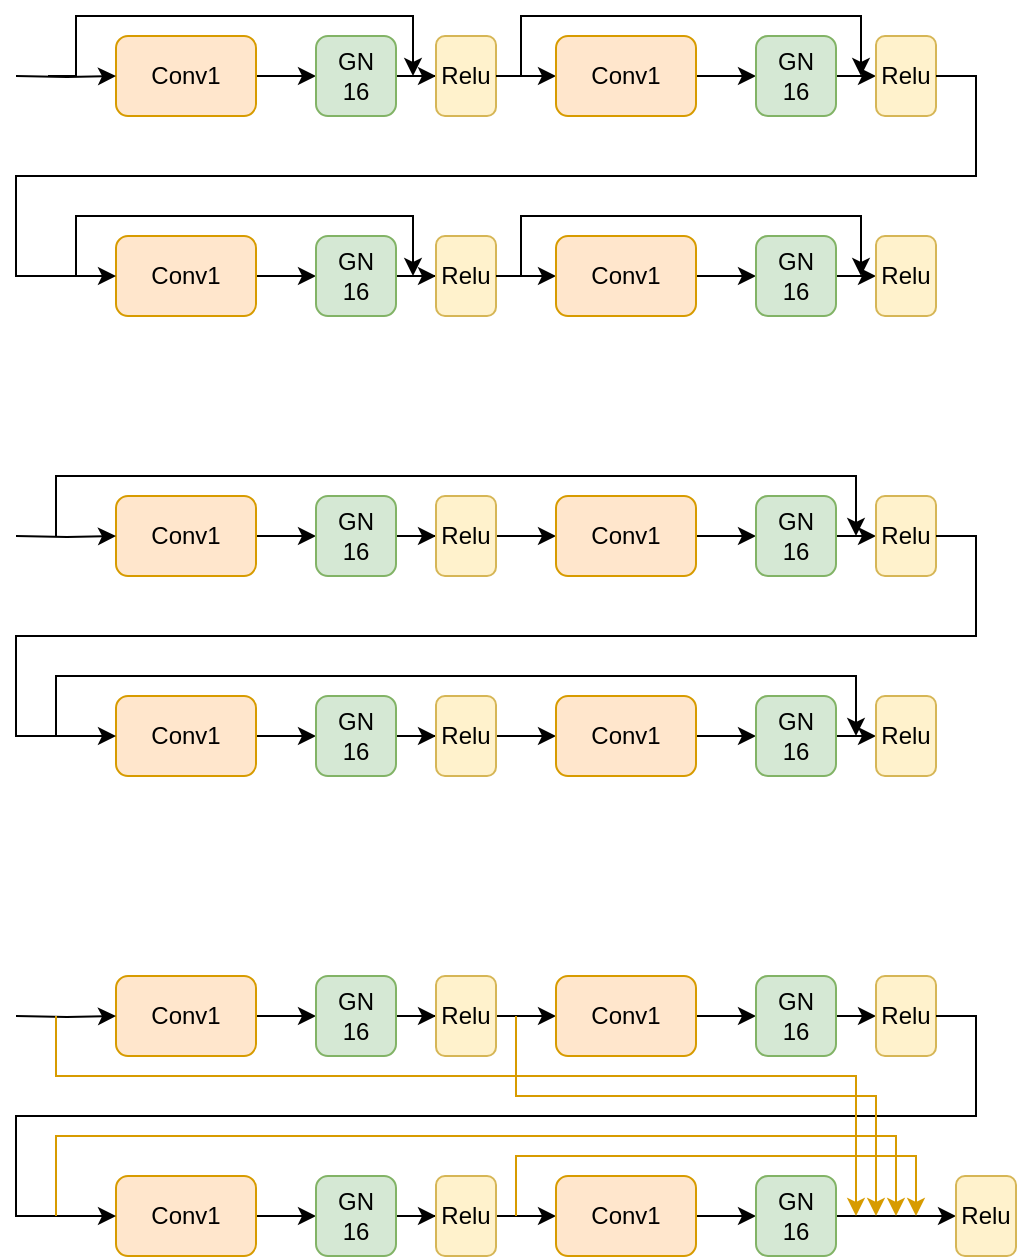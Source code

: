 <mxfile version="14.0.1" type="github">
  <diagram id="C5RBs43oDa-KdzZeNtuy" name="Page-1">
    <mxGraphModel dx="870" dy="595" grid="1" gridSize="10" guides="1" tooltips="1" connect="1" arrows="1" fold="1" page="1" pageScale="1" pageWidth="827" pageHeight="1169" math="0" shadow="0">
      <root>
        <mxCell id="WIyWlLk6GJQsqaUBKTNV-0" />
        <mxCell id="WIyWlLk6GJQsqaUBKTNV-1" parent="WIyWlLk6GJQsqaUBKTNV-0" />
        <mxCell id="JyhttoTleoo9SE21aR-v-7" style="edgeStyle=orthogonalEdgeStyle;rounded=0;orthogonalLoop=1;jettySize=auto;html=1;exitX=1;exitY=0.5;exitDx=0;exitDy=0;entryX=0;entryY=0.5;entryDx=0;entryDy=0;" edge="1" parent="WIyWlLk6GJQsqaUBKTNV-1" source="WIyWlLk6GJQsqaUBKTNV-3" target="JyhttoTleoo9SE21aR-v-0">
          <mxGeometry relative="1" as="geometry" />
        </mxCell>
        <mxCell id="JyhttoTleoo9SE21aR-v-20" style="edgeStyle=orthogonalEdgeStyle;rounded=0;orthogonalLoop=1;jettySize=auto;html=1;exitX=0;exitY=0;exitDx=0;exitDy=0;entryX=0.75;entryY=0;entryDx=0;entryDy=0;" edge="1" parent="WIyWlLk6GJQsqaUBKTNV-1">
          <mxGeometry relative="1" as="geometry">
            <mxPoint x="86" y="110" as="sourcePoint" />
            <mxPoint x="268.5" y="110" as="targetPoint" />
            <Array as="points">
              <mxPoint x="100" y="110" />
              <mxPoint x="100" y="80" />
              <mxPoint x="269" y="80" />
            </Array>
          </mxGeometry>
        </mxCell>
        <mxCell id="WIyWlLk6GJQsqaUBKTNV-3" value="Conv1" style="rounded=1;whiteSpace=wrap;html=1;fontSize=12;glass=0;strokeWidth=1;shadow=0;fillColor=#ffe6cc;strokeColor=#d79b00;" parent="WIyWlLk6GJQsqaUBKTNV-1" vertex="1">
          <mxGeometry x="120" y="90" width="70" height="40" as="geometry" />
        </mxCell>
        <mxCell id="JyhttoTleoo9SE21aR-v-8" style="edgeStyle=orthogonalEdgeStyle;rounded=0;orthogonalLoop=1;jettySize=auto;html=1;exitX=1;exitY=0.5;exitDx=0;exitDy=0;" edge="1" parent="WIyWlLk6GJQsqaUBKTNV-1" source="JyhttoTleoo9SE21aR-v-0" target="JyhttoTleoo9SE21aR-v-1">
          <mxGeometry relative="1" as="geometry" />
        </mxCell>
        <mxCell id="JyhttoTleoo9SE21aR-v-0" value="GN&lt;br&gt;16" style="rounded=1;whiteSpace=wrap;html=1;fontSize=12;glass=0;strokeWidth=1;shadow=0;fillColor=#d5e8d4;strokeColor=#82b366;" vertex="1" parent="WIyWlLk6GJQsqaUBKTNV-1">
          <mxGeometry x="220" y="90" width="40" height="40" as="geometry" />
        </mxCell>
        <mxCell id="JyhttoTleoo9SE21aR-v-9" style="edgeStyle=orthogonalEdgeStyle;rounded=0;orthogonalLoop=1;jettySize=auto;html=1;exitX=1;exitY=0.5;exitDx=0;exitDy=0;entryX=0;entryY=0.5;entryDx=0;entryDy=0;" edge="1" parent="WIyWlLk6GJQsqaUBKTNV-1" source="JyhttoTleoo9SE21aR-v-1" target="JyhttoTleoo9SE21aR-v-3">
          <mxGeometry relative="1" as="geometry" />
        </mxCell>
        <mxCell id="JyhttoTleoo9SE21aR-v-1" value="Relu" style="rounded=1;whiteSpace=wrap;html=1;fontSize=12;glass=0;strokeWidth=1;shadow=0;fillColor=#fff2cc;strokeColor=#d6b656;" vertex="1" parent="WIyWlLk6GJQsqaUBKTNV-1">
          <mxGeometry x="280" y="90" width="30" height="40" as="geometry" />
        </mxCell>
        <mxCell id="JyhttoTleoo9SE21aR-v-10" style="edgeStyle=orthogonalEdgeStyle;rounded=0;orthogonalLoop=1;jettySize=auto;html=1;exitX=1;exitY=0.5;exitDx=0;exitDy=0;entryX=0;entryY=0.5;entryDx=0;entryDy=0;" edge="1" parent="WIyWlLk6GJQsqaUBKTNV-1" source="JyhttoTleoo9SE21aR-v-3" target="JyhttoTleoo9SE21aR-v-4">
          <mxGeometry relative="1" as="geometry" />
        </mxCell>
        <mxCell id="JyhttoTleoo9SE21aR-v-3" value="Conv1" style="rounded=1;whiteSpace=wrap;html=1;fontSize=12;glass=0;strokeWidth=1;shadow=0;fillColor=#ffe6cc;strokeColor=#d79b00;" vertex="1" parent="WIyWlLk6GJQsqaUBKTNV-1">
          <mxGeometry x="340" y="90" width="70" height="40" as="geometry" />
        </mxCell>
        <mxCell id="JyhttoTleoo9SE21aR-v-11" style="edgeStyle=orthogonalEdgeStyle;rounded=0;orthogonalLoop=1;jettySize=auto;html=1;exitX=1;exitY=0.5;exitDx=0;exitDy=0;entryX=0;entryY=0.5;entryDx=0;entryDy=0;" edge="1" parent="WIyWlLk6GJQsqaUBKTNV-1" source="JyhttoTleoo9SE21aR-v-4" target="JyhttoTleoo9SE21aR-v-5">
          <mxGeometry relative="1" as="geometry" />
        </mxCell>
        <mxCell id="JyhttoTleoo9SE21aR-v-4" value="GN&lt;br&gt;16" style="rounded=1;whiteSpace=wrap;html=1;fontSize=12;glass=0;strokeWidth=1;shadow=0;fillColor=#d5e8d4;strokeColor=#82b366;" vertex="1" parent="WIyWlLk6GJQsqaUBKTNV-1">
          <mxGeometry x="440" y="90" width="40" height="40" as="geometry" />
        </mxCell>
        <mxCell id="JyhttoTleoo9SE21aR-v-5" value="Relu" style="rounded=1;whiteSpace=wrap;html=1;fontSize=12;glass=0;strokeWidth=1;shadow=0;fillColor=#fff2cc;strokeColor=#d6b656;" vertex="1" parent="WIyWlLk6GJQsqaUBKTNV-1">
          <mxGeometry x="500" y="90" width="30" height="40" as="geometry" />
        </mxCell>
        <mxCell id="JyhttoTleoo9SE21aR-v-13" style="edgeStyle=orthogonalEdgeStyle;rounded=0;orthogonalLoop=1;jettySize=auto;html=1;exitX=1;exitY=0.5;exitDx=0;exitDy=0;entryX=0;entryY=0.5;entryDx=0;entryDy=0;" edge="1" parent="WIyWlLk6GJQsqaUBKTNV-1" target="WIyWlLk6GJQsqaUBKTNV-3">
          <mxGeometry relative="1" as="geometry">
            <mxPoint x="70" y="110" as="sourcePoint" />
          </mxGeometry>
        </mxCell>
        <mxCell id="JyhttoTleoo9SE21aR-v-21" style="edgeStyle=orthogonalEdgeStyle;rounded=0;orthogonalLoop=1;jettySize=auto;html=1;exitX=0;exitY=0;exitDx=0;exitDy=0;entryX=0.75;entryY=0;entryDx=0;entryDy=0;" edge="1" parent="WIyWlLk6GJQsqaUBKTNV-1">
          <mxGeometry relative="1" as="geometry">
            <mxPoint x="310" y="110" as="sourcePoint" />
            <mxPoint x="492.5" y="110" as="targetPoint" />
            <Array as="points">
              <mxPoint x="322.5" y="110" />
              <mxPoint x="322.5" y="80" />
              <mxPoint x="492.5" y="80" />
            </Array>
          </mxGeometry>
        </mxCell>
        <mxCell id="JyhttoTleoo9SE21aR-v-22" style="edgeStyle=orthogonalEdgeStyle;rounded=0;orthogonalLoop=1;jettySize=auto;html=1;exitX=1;exitY=0.5;exitDx=0;exitDy=0;entryX=0;entryY=0.5;entryDx=0;entryDy=0;" edge="1" parent="WIyWlLk6GJQsqaUBKTNV-1" source="JyhttoTleoo9SE21aR-v-24" target="JyhttoTleoo9SE21aR-v-26">
          <mxGeometry relative="1" as="geometry" />
        </mxCell>
        <mxCell id="JyhttoTleoo9SE21aR-v-23" style="edgeStyle=orthogonalEdgeStyle;rounded=0;orthogonalLoop=1;jettySize=auto;html=1;exitX=0;exitY=0;exitDx=0;exitDy=0;entryX=0.75;entryY=0;entryDx=0;entryDy=0;" edge="1" parent="WIyWlLk6GJQsqaUBKTNV-1">
          <mxGeometry relative="1" as="geometry">
            <mxPoint x="86" y="210" as="sourcePoint" />
            <mxPoint x="268.5" y="210" as="targetPoint" />
            <Array as="points">
              <mxPoint x="100" y="210" />
              <mxPoint x="100" y="180" />
              <mxPoint x="269" y="180" />
            </Array>
          </mxGeometry>
        </mxCell>
        <mxCell id="JyhttoTleoo9SE21aR-v-24" value="Conv1" style="rounded=1;whiteSpace=wrap;html=1;fontSize=12;glass=0;strokeWidth=1;shadow=0;fillColor=#ffe6cc;strokeColor=#d79b00;" vertex="1" parent="WIyWlLk6GJQsqaUBKTNV-1">
          <mxGeometry x="120" y="190" width="70" height="40" as="geometry" />
        </mxCell>
        <mxCell id="JyhttoTleoo9SE21aR-v-25" style="edgeStyle=orthogonalEdgeStyle;rounded=0;orthogonalLoop=1;jettySize=auto;html=1;exitX=1;exitY=0.5;exitDx=0;exitDy=0;" edge="1" parent="WIyWlLk6GJQsqaUBKTNV-1" source="JyhttoTleoo9SE21aR-v-26" target="JyhttoTleoo9SE21aR-v-28">
          <mxGeometry relative="1" as="geometry" />
        </mxCell>
        <mxCell id="JyhttoTleoo9SE21aR-v-26" value="GN&lt;br&gt;16" style="rounded=1;whiteSpace=wrap;html=1;fontSize=12;glass=0;strokeWidth=1;shadow=0;fillColor=#d5e8d4;strokeColor=#82b366;" vertex="1" parent="WIyWlLk6GJQsqaUBKTNV-1">
          <mxGeometry x="220" y="190" width="40" height="40" as="geometry" />
        </mxCell>
        <mxCell id="JyhttoTleoo9SE21aR-v-27" style="edgeStyle=orthogonalEdgeStyle;rounded=0;orthogonalLoop=1;jettySize=auto;html=1;exitX=1;exitY=0.5;exitDx=0;exitDy=0;entryX=0;entryY=0.5;entryDx=0;entryDy=0;" edge="1" parent="WIyWlLk6GJQsqaUBKTNV-1" source="JyhttoTleoo9SE21aR-v-28" target="JyhttoTleoo9SE21aR-v-30">
          <mxGeometry relative="1" as="geometry" />
        </mxCell>
        <mxCell id="JyhttoTleoo9SE21aR-v-28" value="Relu" style="rounded=1;whiteSpace=wrap;html=1;fontSize=12;glass=0;strokeWidth=1;shadow=0;fillColor=#fff2cc;strokeColor=#d6b656;" vertex="1" parent="WIyWlLk6GJQsqaUBKTNV-1">
          <mxGeometry x="280" y="190" width="30" height="40" as="geometry" />
        </mxCell>
        <mxCell id="JyhttoTleoo9SE21aR-v-29" style="edgeStyle=orthogonalEdgeStyle;rounded=0;orthogonalLoop=1;jettySize=auto;html=1;exitX=1;exitY=0.5;exitDx=0;exitDy=0;entryX=0;entryY=0.5;entryDx=0;entryDy=0;" edge="1" parent="WIyWlLk6GJQsqaUBKTNV-1" source="JyhttoTleoo9SE21aR-v-30" target="JyhttoTleoo9SE21aR-v-32">
          <mxGeometry relative="1" as="geometry" />
        </mxCell>
        <mxCell id="JyhttoTleoo9SE21aR-v-30" value="Conv1" style="rounded=1;whiteSpace=wrap;html=1;fontSize=12;glass=0;strokeWidth=1;shadow=0;fillColor=#ffe6cc;strokeColor=#d79b00;" vertex="1" parent="WIyWlLk6GJQsqaUBKTNV-1">
          <mxGeometry x="340" y="190" width="70" height="40" as="geometry" />
        </mxCell>
        <mxCell id="JyhttoTleoo9SE21aR-v-31" style="edgeStyle=orthogonalEdgeStyle;rounded=0;orthogonalLoop=1;jettySize=auto;html=1;exitX=1;exitY=0.5;exitDx=0;exitDy=0;entryX=0;entryY=0.5;entryDx=0;entryDy=0;" edge="1" parent="WIyWlLk6GJQsqaUBKTNV-1" source="JyhttoTleoo9SE21aR-v-32" target="JyhttoTleoo9SE21aR-v-33">
          <mxGeometry relative="1" as="geometry" />
        </mxCell>
        <mxCell id="JyhttoTleoo9SE21aR-v-32" value="GN&lt;br&gt;16" style="rounded=1;whiteSpace=wrap;html=1;fontSize=12;glass=0;strokeWidth=1;shadow=0;fillColor=#d5e8d4;strokeColor=#82b366;" vertex="1" parent="WIyWlLk6GJQsqaUBKTNV-1">
          <mxGeometry x="440" y="190" width="40" height="40" as="geometry" />
        </mxCell>
        <mxCell id="JyhttoTleoo9SE21aR-v-33" value="Relu" style="rounded=1;whiteSpace=wrap;html=1;fontSize=12;glass=0;strokeWidth=1;shadow=0;fillColor=#fff2cc;strokeColor=#d6b656;" vertex="1" parent="WIyWlLk6GJQsqaUBKTNV-1">
          <mxGeometry x="500" y="190" width="30" height="40" as="geometry" />
        </mxCell>
        <mxCell id="JyhttoTleoo9SE21aR-v-34" style="edgeStyle=orthogonalEdgeStyle;rounded=0;orthogonalLoop=1;jettySize=auto;html=1;exitX=1;exitY=0.5;exitDx=0;exitDy=0;entryX=0;entryY=0.5;entryDx=0;entryDy=0;" edge="1" parent="WIyWlLk6GJQsqaUBKTNV-1" target="JyhttoTleoo9SE21aR-v-24" source="JyhttoTleoo9SE21aR-v-5">
          <mxGeometry relative="1" as="geometry">
            <mxPoint x="70" y="210" as="sourcePoint" />
            <Array as="points">
              <mxPoint x="550" y="110" />
              <mxPoint x="550" y="160" />
              <mxPoint x="70" y="160" />
              <mxPoint x="70" y="210" />
            </Array>
          </mxGeometry>
        </mxCell>
        <mxCell id="JyhttoTleoo9SE21aR-v-35" style="edgeStyle=orthogonalEdgeStyle;rounded=0;orthogonalLoop=1;jettySize=auto;html=1;exitX=0;exitY=0;exitDx=0;exitDy=0;entryX=0.75;entryY=0;entryDx=0;entryDy=0;" edge="1" parent="WIyWlLk6GJQsqaUBKTNV-1">
          <mxGeometry relative="1" as="geometry">
            <mxPoint x="310" y="210" as="sourcePoint" />
            <mxPoint x="492.5" y="210" as="targetPoint" />
            <Array as="points">
              <mxPoint x="322.5" y="210" />
              <mxPoint x="322.5" y="180" />
              <mxPoint x="492.5" y="180" />
            </Array>
          </mxGeometry>
        </mxCell>
        <mxCell id="JyhttoTleoo9SE21aR-v-36" style="edgeStyle=orthogonalEdgeStyle;rounded=0;orthogonalLoop=1;jettySize=auto;html=1;exitX=1;exitY=0.5;exitDx=0;exitDy=0;entryX=0;entryY=0.5;entryDx=0;entryDy=0;" edge="1" parent="WIyWlLk6GJQsqaUBKTNV-1" source="JyhttoTleoo9SE21aR-v-38" target="JyhttoTleoo9SE21aR-v-40">
          <mxGeometry relative="1" as="geometry" />
        </mxCell>
        <mxCell id="JyhttoTleoo9SE21aR-v-38" value="Conv1" style="rounded=1;whiteSpace=wrap;html=1;fontSize=12;glass=0;strokeWidth=1;shadow=0;fillColor=#ffe6cc;strokeColor=#d79b00;" vertex="1" parent="WIyWlLk6GJQsqaUBKTNV-1">
          <mxGeometry x="120" y="320" width="70" height="40" as="geometry" />
        </mxCell>
        <mxCell id="JyhttoTleoo9SE21aR-v-39" style="edgeStyle=orthogonalEdgeStyle;rounded=0;orthogonalLoop=1;jettySize=auto;html=1;exitX=1;exitY=0.5;exitDx=0;exitDy=0;" edge="1" parent="WIyWlLk6GJQsqaUBKTNV-1" source="JyhttoTleoo9SE21aR-v-40" target="JyhttoTleoo9SE21aR-v-42">
          <mxGeometry relative="1" as="geometry" />
        </mxCell>
        <mxCell id="JyhttoTleoo9SE21aR-v-40" value="GN&lt;br&gt;16" style="rounded=1;whiteSpace=wrap;html=1;fontSize=12;glass=0;strokeWidth=1;shadow=0;fillColor=#d5e8d4;strokeColor=#82b366;" vertex="1" parent="WIyWlLk6GJQsqaUBKTNV-1">
          <mxGeometry x="220" y="320" width="40" height="40" as="geometry" />
        </mxCell>
        <mxCell id="JyhttoTleoo9SE21aR-v-41" style="edgeStyle=orthogonalEdgeStyle;rounded=0;orthogonalLoop=1;jettySize=auto;html=1;exitX=1;exitY=0.5;exitDx=0;exitDy=0;entryX=0;entryY=0.5;entryDx=0;entryDy=0;" edge="1" parent="WIyWlLk6GJQsqaUBKTNV-1" source="JyhttoTleoo9SE21aR-v-42" target="JyhttoTleoo9SE21aR-v-44">
          <mxGeometry relative="1" as="geometry" />
        </mxCell>
        <mxCell id="JyhttoTleoo9SE21aR-v-42" value="Relu" style="rounded=1;whiteSpace=wrap;html=1;fontSize=12;glass=0;strokeWidth=1;shadow=0;fillColor=#fff2cc;strokeColor=#d6b656;" vertex="1" parent="WIyWlLk6GJQsqaUBKTNV-1">
          <mxGeometry x="280" y="320" width="30" height="40" as="geometry" />
        </mxCell>
        <mxCell id="JyhttoTleoo9SE21aR-v-43" style="edgeStyle=orthogonalEdgeStyle;rounded=0;orthogonalLoop=1;jettySize=auto;html=1;exitX=1;exitY=0.5;exitDx=0;exitDy=0;entryX=0;entryY=0.5;entryDx=0;entryDy=0;" edge="1" parent="WIyWlLk6GJQsqaUBKTNV-1" source="JyhttoTleoo9SE21aR-v-44" target="JyhttoTleoo9SE21aR-v-46">
          <mxGeometry relative="1" as="geometry" />
        </mxCell>
        <mxCell id="JyhttoTleoo9SE21aR-v-44" value="Conv1" style="rounded=1;whiteSpace=wrap;html=1;fontSize=12;glass=0;strokeWidth=1;shadow=0;fillColor=#ffe6cc;strokeColor=#d79b00;" vertex="1" parent="WIyWlLk6GJQsqaUBKTNV-1">
          <mxGeometry x="340" y="320" width="70" height="40" as="geometry" />
        </mxCell>
        <mxCell id="JyhttoTleoo9SE21aR-v-45" style="edgeStyle=orthogonalEdgeStyle;rounded=0;orthogonalLoop=1;jettySize=auto;html=1;exitX=1;exitY=0.5;exitDx=0;exitDy=0;entryX=0;entryY=0.5;entryDx=0;entryDy=0;" edge="1" parent="WIyWlLk6GJQsqaUBKTNV-1" source="JyhttoTleoo9SE21aR-v-46" target="JyhttoTleoo9SE21aR-v-47">
          <mxGeometry relative="1" as="geometry" />
        </mxCell>
        <mxCell id="JyhttoTleoo9SE21aR-v-46" value="GN&lt;br&gt;16" style="rounded=1;whiteSpace=wrap;html=1;fontSize=12;glass=0;strokeWidth=1;shadow=0;fillColor=#d5e8d4;strokeColor=#82b366;" vertex="1" parent="WIyWlLk6GJQsqaUBKTNV-1">
          <mxGeometry x="440" y="320" width="40" height="40" as="geometry" />
        </mxCell>
        <mxCell id="JyhttoTleoo9SE21aR-v-47" value="Relu" style="rounded=1;whiteSpace=wrap;html=1;fontSize=12;glass=0;strokeWidth=1;shadow=0;fillColor=#fff2cc;strokeColor=#d6b656;" vertex="1" parent="WIyWlLk6GJQsqaUBKTNV-1">
          <mxGeometry x="500" y="320" width="30" height="40" as="geometry" />
        </mxCell>
        <mxCell id="JyhttoTleoo9SE21aR-v-48" style="edgeStyle=orthogonalEdgeStyle;rounded=0;orthogonalLoop=1;jettySize=auto;html=1;exitX=1;exitY=0.5;exitDx=0;exitDy=0;entryX=0;entryY=0.5;entryDx=0;entryDy=0;" edge="1" parent="WIyWlLk6GJQsqaUBKTNV-1" target="JyhttoTleoo9SE21aR-v-38">
          <mxGeometry relative="1" as="geometry">
            <mxPoint x="70" y="340" as="sourcePoint" />
          </mxGeometry>
        </mxCell>
        <mxCell id="JyhttoTleoo9SE21aR-v-50" style="edgeStyle=orthogonalEdgeStyle;rounded=0;orthogonalLoop=1;jettySize=auto;html=1;exitX=1;exitY=0.5;exitDx=0;exitDy=0;entryX=0;entryY=0.5;entryDx=0;entryDy=0;" edge="1" parent="WIyWlLk6GJQsqaUBKTNV-1" source="JyhttoTleoo9SE21aR-v-52" target="JyhttoTleoo9SE21aR-v-54">
          <mxGeometry relative="1" as="geometry" />
        </mxCell>
        <mxCell id="JyhttoTleoo9SE21aR-v-52" value="Conv1" style="rounded=1;whiteSpace=wrap;html=1;fontSize=12;glass=0;strokeWidth=1;shadow=0;fillColor=#ffe6cc;strokeColor=#d79b00;" vertex="1" parent="WIyWlLk6GJQsqaUBKTNV-1">
          <mxGeometry x="120" y="420" width="70" height="40" as="geometry" />
        </mxCell>
        <mxCell id="JyhttoTleoo9SE21aR-v-53" style="edgeStyle=orthogonalEdgeStyle;rounded=0;orthogonalLoop=1;jettySize=auto;html=1;exitX=1;exitY=0.5;exitDx=0;exitDy=0;" edge="1" parent="WIyWlLk6GJQsqaUBKTNV-1" source="JyhttoTleoo9SE21aR-v-54" target="JyhttoTleoo9SE21aR-v-56">
          <mxGeometry relative="1" as="geometry" />
        </mxCell>
        <mxCell id="JyhttoTleoo9SE21aR-v-54" value="GN&lt;br&gt;16" style="rounded=1;whiteSpace=wrap;html=1;fontSize=12;glass=0;strokeWidth=1;shadow=0;fillColor=#d5e8d4;strokeColor=#82b366;" vertex="1" parent="WIyWlLk6GJQsqaUBKTNV-1">
          <mxGeometry x="220" y="420" width="40" height="40" as="geometry" />
        </mxCell>
        <mxCell id="JyhttoTleoo9SE21aR-v-55" style="edgeStyle=orthogonalEdgeStyle;rounded=0;orthogonalLoop=1;jettySize=auto;html=1;exitX=1;exitY=0.5;exitDx=0;exitDy=0;entryX=0;entryY=0.5;entryDx=0;entryDy=0;" edge="1" parent="WIyWlLk6GJQsqaUBKTNV-1" source="JyhttoTleoo9SE21aR-v-56" target="JyhttoTleoo9SE21aR-v-58">
          <mxGeometry relative="1" as="geometry" />
        </mxCell>
        <mxCell id="JyhttoTleoo9SE21aR-v-56" value="Relu" style="rounded=1;whiteSpace=wrap;html=1;fontSize=12;glass=0;strokeWidth=1;shadow=0;fillColor=#fff2cc;strokeColor=#d6b656;" vertex="1" parent="WIyWlLk6GJQsqaUBKTNV-1">
          <mxGeometry x="280" y="420" width="30" height="40" as="geometry" />
        </mxCell>
        <mxCell id="JyhttoTleoo9SE21aR-v-57" style="edgeStyle=orthogonalEdgeStyle;rounded=0;orthogonalLoop=1;jettySize=auto;html=1;exitX=1;exitY=0.5;exitDx=0;exitDy=0;entryX=0;entryY=0.5;entryDx=0;entryDy=0;" edge="1" parent="WIyWlLk6GJQsqaUBKTNV-1" source="JyhttoTleoo9SE21aR-v-58" target="JyhttoTleoo9SE21aR-v-60">
          <mxGeometry relative="1" as="geometry" />
        </mxCell>
        <mxCell id="JyhttoTleoo9SE21aR-v-58" value="Conv1" style="rounded=1;whiteSpace=wrap;html=1;fontSize=12;glass=0;strokeWidth=1;shadow=0;fillColor=#ffe6cc;strokeColor=#d79b00;" vertex="1" parent="WIyWlLk6GJQsqaUBKTNV-1">
          <mxGeometry x="340" y="420" width="70" height="40" as="geometry" />
        </mxCell>
        <mxCell id="JyhttoTleoo9SE21aR-v-59" style="edgeStyle=orthogonalEdgeStyle;rounded=0;orthogonalLoop=1;jettySize=auto;html=1;exitX=1;exitY=0.5;exitDx=0;exitDy=0;entryX=0;entryY=0.5;entryDx=0;entryDy=0;" edge="1" parent="WIyWlLk6GJQsqaUBKTNV-1" source="JyhttoTleoo9SE21aR-v-60" target="JyhttoTleoo9SE21aR-v-61">
          <mxGeometry relative="1" as="geometry" />
        </mxCell>
        <mxCell id="JyhttoTleoo9SE21aR-v-60" value="GN&lt;br&gt;16" style="rounded=1;whiteSpace=wrap;html=1;fontSize=12;glass=0;strokeWidth=1;shadow=0;fillColor=#d5e8d4;strokeColor=#82b366;" vertex="1" parent="WIyWlLk6GJQsqaUBKTNV-1">
          <mxGeometry x="440" y="420" width="40" height="40" as="geometry" />
        </mxCell>
        <mxCell id="JyhttoTleoo9SE21aR-v-61" value="Relu" style="rounded=1;whiteSpace=wrap;html=1;fontSize=12;glass=0;strokeWidth=1;shadow=0;fillColor=#fff2cc;strokeColor=#d6b656;" vertex="1" parent="WIyWlLk6GJQsqaUBKTNV-1">
          <mxGeometry x="500" y="420" width="30" height="40" as="geometry" />
        </mxCell>
        <mxCell id="JyhttoTleoo9SE21aR-v-62" style="edgeStyle=orthogonalEdgeStyle;rounded=0;orthogonalLoop=1;jettySize=auto;html=1;exitX=1;exitY=0.5;exitDx=0;exitDy=0;entryX=0;entryY=0.5;entryDx=0;entryDy=0;" edge="1" parent="WIyWlLk6GJQsqaUBKTNV-1" source="JyhttoTleoo9SE21aR-v-47" target="JyhttoTleoo9SE21aR-v-52">
          <mxGeometry relative="1" as="geometry">
            <mxPoint x="70" y="440" as="sourcePoint" />
            <Array as="points">
              <mxPoint x="550" y="340" />
              <mxPoint x="550" y="390" />
              <mxPoint x="70" y="390" />
              <mxPoint x="70" y="440" />
            </Array>
          </mxGeometry>
        </mxCell>
        <mxCell id="JyhttoTleoo9SE21aR-v-64" style="edgeStyle=orthogonalEdgeStyle;rounded=0;orthogonalLoop=1;jettySize=auto;html=1;" edge="1" parent="WIyWlLk6GJQsqaUBKTNV-1">
          <mxGeometry relative="1" as="geometry">
            <mxPoint x="90" y="340" as="sourcePoint" />
            <mxPoint x="490" y="340" as="targetPoint" />
            <Array as="points">
              <mxPoint x="90" y="310" />
              <mxPoint x="490" y="310" />
            </Array>
          </mxGeometry>
        </mxCell>
        <mxCell id="JyhttoTleoo9SE21aR-v-65" style="edgeStyle=orthogonalEdgeStyle;rounded=0;orthogonalLoop=1;jettySize=auto;html=1;" edge="1" parent="WIyWlLk6GJQsqaUBKTNV-1">
          <mxGeometry relative="1" as="geometry">
            <mxPoint x="90" y="440" as="sourcePoint" />
            <mxPoint x="490" y="440" as="targetPoint" />
            <Array as="points">
              <mxPoint x="90" y="410" />
              <mxPoint x="490" y="410" />
            </Array>
          </mxGeometry>
        </mxCell>
        <mxCell id="JyhttoTleoo9SE21aR-v-66" style="edgeStyle=orthogonalEdgeStyle;rounded=0;orthogonalLoop=1;jettySize=auto;html=1;exitX=1;exitY=0.5;exitDx=0;exitDy=0;entryX=0;entryY=0.5;entryDx=0;entryDy=0;" edge="1" parent="WIyWlLk6GJQsqaUBKTNV-1" source="JyhttoTleoo9SE21aR-v-67" target="JyhttoTleoo9SE21aR-v-69">
          <mxGeometry relative="1" as="geometry" />
        </mxCell>
        <mxCell id="JyhttoTleoo9SE21aR-v-67" value="Conv1" style="rounded=1;whiteSpace=wrap;html=1;fontSize=12;glass=0;strokeWidth=1;shadow=0;fillColor=#ffe6cc;strokeColor=#d79b00;" vertex="1" parent="WIyWlLk6GJQsqaUBKTNV-1">
          <mxGeometry x="120" y="560" width="70" height="40" as="geometry" />
        </mxCell>
        <mxCell id="JyhttoTleoo9SE21aR-v-68" style="edgeStyle=orthogonalEdgeStyle;rounded=0;orthogonalLoop=1;jettySize=auto;html=1;exitX=1;exitY=0.5;exitDx=0;exitDy=0;" edge="1" parent="WIyWlLk6GJQsqaUBKTNV-1" source="JyhttoTleoo9SE21aR-v-69" target="JyhttoTleoo9SE21aR-v-71">
          <mxGeometry relative="1" as="geometry" />
        </mxCell>
        <mxCell id="JyhttoTleoo9SE21aR-v-69" value="GN&lt;br&gt;16" style="rounded=1;whiteSpace=wrap;html=1;fontSize=12;glass=0;strokeWidth=1;shadow=0;fillColor=#d5e8d4;strokeColor=#82b366;" vertex="1" parent="WIyWlLk6GJQsqaUBKTNV-1">
          <mxGeometry x="220" y="560" width="40" height="40" as="geometry" />
        </mxCell>
        <mxCell id="JyhttoTleoo9SE21aR-v-70" style="edgeStyle=orthogonalEdgeStyle;rounded=0;orthogonalLoop=1;jettySize=auto;html=1;exitX=1;exitY=0.5;exitDx=0;exitDy=0;entryX=0;entryY=0.5;entryDx=0;entryDy=0;" edge="1" parent="WIyWlLk6GJQsqaUBKTNV-1" source="JyhttoTleoo9SE21aR-v-71" target="JyhttoTleoo9SE21aR-v-73">
          <mxGeometry relative="1" as="geometry" />
        </mxCell>
        <mxCell id="JyhttoTleoo9SE21aR-v-71" value="Relu" style="rounded=1;whiteSpace=wrap;html=1;fontSize=12;glass=0;strokeWidth=1;shadow=0;fillColor=#fff2cc;strokeColor=#d6b656;" vertex="1" parent="WIyWlLk6GJQsqaUBKTNV-1">
          <mxGeometry x="280" y="560" width="30" height="40" as="geometry" />
        </mxCell>
        <mxCell id="JyhttoTleoo9SE21aR-v-72" style="edgeStyle=orthogonalEdgeStyle;rounded=0;orthogonalLoop=1;jettySize=auto;html=1;exitX=1;exitY=0.5;exitDx=0;exitDy=0;entryX=0;entryY=0.5;entryDx=0;entryDy=0;" edge="1" parent="WIyWlLk6GJQsqaUBKTNV-1" source="JyhttoTleoo9SE21aR-v-73" target="JyhttoTleoo9SE21aR-v-75">
          <mxGeometry relative="1" as="geometry" />
        </mxCell>
        <mxCell id="JyhttoTleoo9SE21aR-v-73" value="Conv1" style="rounded=1;whiteSpace=wrap;html=1;fontSize=12;glass=0;strokeWidth=1;shadow=0;fillColor=#ffe6cc;strokeColor=#d79b00;" vertex="1" parent="WIyWlLk6GJQsqaUBKTNV-1">
          <mxGeometry x="340" y="560" width="70" height="40" as="geometry" />
        </mxCell>
        <mxCell id="JyhttoTleoo9SE21aR-v-74" style="edgeStyle=orthogonalEdgeStyle;rounded=0;orthogonalLoop=1;jettySize=auto;html=1;exitX=1;exitY=0.5;exitDx=0;exitDy=0;entryX=0;entryY=0.5;entryDx=0;entryDy=0;" edge="1" parent="WIyWlLk6GJQsqaUBKTNV-1" source="JyhttoTleoo9SE21aR-v-75" target="JyhttoTleoo9SE21aR-v-76">
          <mxGeometry relative="1" as="geometry" />
        </mxCell>
        <mxCell id="JyhttoTleoo9SE21aR-v-75" value="GN&lt;br&gt;16" style="rounded=1;whiteSpace=wrap;html=1;fontSize=12;glass=0;strokeWidth=1;shadow=0;fillColor=#d5e8d4;strokeColor=#82b366;" vertex="1" parent="WIyWlLk6GJQsqaUBKTNV-1">
          <mxGeometry x="440" y="560" width="40" height="40" as="geometry" />
        </mxCell>
        <mxCell id="JyhttoTleoo9SE21aR-v-76" value="Relu" style="rounded=1;whiteSpace=wrap;html=1;fontSize=12;glass=0;strokeWidth=1;shadow=0;fillColor=#fff2cc;strokeColor=#d6b656;" vertex="1" parent="WIyWlLk6GJQsqaUBKTNV-1">
          <mxGeometry x="500" y="560" width="30" height="40" as="geometry" />
        </mxCell>
        <mxCell id="JyhttoTleoo9SE21aR-v-77" style="edgeStyle=orthogonalEdgeStyle;rounded=0;orthogonalLoop=1;jettySize=auto;html=1;exitX=1;exitY=0.5;exitDx=0;exitDy=0;entryX=0;entryY=0.5;entryDx=0;entryDy=0;" edge="1" parent="WIyWlLk6GJQsqaUBKTNV-1" target="JyhttoTleoo9SE21aR-v-67">
          <mxGeometry relative="1" as="geometry">
            <mxPoint x="70" y="580" as="sourcePoint" />
          </mxGeometry>
        </mxCell>
        <mxCell id="JyhttoTleoo9SE21aR-v-78" style="edgeStyle=orthogonalEdgeStyle;rounded=0;orthogonalLoop=1;jettySize=auto;html=1;exitX=1;exitY=0.5;exitDx=0;exitDy=0;entryX=0;entryY=0.5;entryDx=0;entryDy=0;" edge="1" parent="WIyWlLk6GJQsqaUBKTNV-1" source="JyhttoTleoo9SE21aR-v-79" target="JyhttoTleoo9SE21aR-v-81">
          <mxGeometry relative="1" as="geometry" />
        </mxCell>
        <mxCell id="JyhttoTleoo9SE21aR-v-79" value="Conv1" style="rounded=1;whiteSpace=wrap;html=1;fontSize=12;glass=0;strokeWidth=1;shadow=0;fillColor=#ffe6cc;strokeColor=#d79b00;" vertex="1" parent="WIyWlLk6GJQsqaUBKTNV-1">
          <mxGeometry x="120" y="660" width="70" height="40" as="geometry" />
        </mxCell>
        <mxCell id="JyhttoTleoo9SE21aR-v-80" style="edgeStyle=orthogonalEdgeStyle;rounded=0;orthogonalLoop=1;jettySize=auto;html=1;exitX=1;exitY=0.5;exitDx=0;exitDy=0;" edge="1" parent="WIyWlLk6GJQsqaUBKTNV-1" source="JyhttoTleoo9SE21aR-v-81" target="JyhttoTleoo9SE21aR-v-83">
          <mxGeometry relative="1" as="geometry" />
        </mxCell>
        <mxCell id="JyhttoTleoo9SE21aR-v-81" value="GN&lt;br&gt;16" style="rounded=1;whiteSpace=wrap;html=1;fontSize=12;glass=0;strokeWidth=1;shadow=0;fillColor=#d5e8d4;strokeColor=#82b366;" vertex="1" parent="WIyWlLk6GJQsqaUBKTNV-1">
          <mxGeometry x="220" y="660" width="40" height="40" as="geometry" />
        </mxCell>
        <mxCell id="JyhttoTleoo9SE21aR-v-82" style="edgeStyle=orthogonalEdgeStyle;rounded=0;orthogonalLoop=1;jettySize=auto;html=1;exitX=1;exitY=0.5;exitDx=0;exitDy=0;entryX=0;entryY=0.5;entryDx=0;entryDy=0;" edge="1" parent="WIyWlLk6GJQsqaUBKTNV-1" source="JyhttoTleoo9SE21aR-v-83" target="JyhttoTleoo9SE21aR-v-85">
          <mxGeometry relative="1" as="geometry" />
        </mxCell>
        <mxCell id="JyhttoTleoo9SE21aR-v-83" value="Relu" style="rounded=1;whiteSpace=wrap;html=1;fontSize=12;glass=0;strokeWidth=1;shadow=0;fillColor=#fff2cc;strokeColor=#d6b656;" vertex="1" parent="WIyWlLk6GJQsqaUBKTNV-1">
          <mxGeometry x="280" y="660" width="30" height="40" as="geometry" />
        </mxCell>
        <mxCell id="JyhttoTleoo9SE21aR-v-84" style="edgeStyle=orthogonalEdgeStyle;rounded=0;orthogonalLoop=1;jettySize=auto;html=1;exitX=1;exitY=0.5;exitDx=0;exitDy=0;entryX=0;entryY=0.5;entryDx=0;entryDy=0;" edge="1" parent="WIyWlLk6GJQsqaUBKTNV-1" source="JyhttoTleoo9SE21aR-v-85" target="JyhttoTleoo9SE21aR-v-87">
          <mxGeometry relative="1" as="geometry" />
        </mxCell>
        <mxCell id="JyhttoTleoo9SE21aR-v-85" value="Conv1" style="rounded=1;whiteSpace=wrap;html=1;fontSize=12;glass=0;strokeWidth=1;shadow=0;fillColor=#ffe6cc;strokeColor=#d79b00;" vertex="1" parent="WIyWlLk6GJQsqaUBKTNV-1">
          <mxGeometry x="340" y="660" width="70" height="40" as="geometry" />
        </mxCell>
        <mxCell id="JyhttoTleoo9SE21aR-v-86" style="edgeStyle=orthogonalEdgeStyle;rounded=0;orthogonalLoop=1;jettySize=auto;html=1;exitX=1;exitY=0.5;exitDx=0;exitDy=0;entryX=0;entryY=0.5;entryDx=0;entryDy=0;" edge="1" parent="WIyWlLk6GJQsqaUBKTNV-1" source="JyhttoTleoo9SE21aR-v-87" target="JyhttoTleoo9SE21aR-v-88">
          <mxGeometry relative="1" as="geometry" />
        </mxCell>
        <mxCell id="JyhttoTleoo9SE21aR-v-87" value="GN&lt;br&gt;16" style="rounded=1;whiteSpace=wrap;html=1;fontSize=12;glass=0;strokeWidth=1;shadow=0;fillColor=#d5e8d4;strokeColor=#82b366;" vertex="1" parent="WIyWlLk6GJQsqaUBKTNV-1">
          <mxGeometry x="440" y="660" width="40" height="40" as="geometry" />
        </mxCell>
        <mxCell id="JyhttoTleoo9SE21aR-v-88" value="Relu" style="rounded=1;whiteSpace=wrap;html=1;fontSize=12;glass=0;strokeWidth=1;shadow=0;fillColor=#fff2cc;strokeColor=#d6b656;" vertex="1" parent="WIyWlLk6GJQsqaUBKTNV-1">
          <mxGeometry x="540" y="660" width="30" height="40" as="geometry" />
        </mxCell>
        <mxCell id="JyhttoTleoo9SE21aR-v-89" style="edgeStyle=orthogonalEdgeStyle;rounded=0;orthogonalLoop=1;jettySize=auto;html=1;exitX=1;exitY=0.5;exitDx=0;exitDy=0;entryX=0;entryY=0.5;entryDx=0;entryDy=0;" edge="1" parent="WIyWlLk6GJQsqaUBKTNV-1" source="JyhttoTleoo9SE21aR-v-76" target="JyhttoTleoo9SE21aR-v-79">
          <mxGeometry relative="1" as="geometry">
            <mxPoint x="70" y="680" as="sourcePoint" />
            <Array as="points">
              <mxPoint x="550" y="580" />
              <mxPoint x="550" y="630" />
              <mxPoint x="70" y="630" />
              <mxPoint x="70" y="680" />
            </Array>
          </mxGeometry>
        </mxCell>
        <mxCell id="JyhttoTleoo9SE21aR-v-90" style="edgeStyle=orthogonalEdgeStyle;rounded=0;orthogonalLoop=1;jettySize=auto;html=1;fillColor=#ffe6cc;strokeColor=#d79b00;" edge="1" parent="WIyWlLk6GJQsqaUBKTNV-1">
          <mxGeometry relative="1" as="geometry">
            <mxPoint x="90" y="580" as="sourcePoint" />
            <mxPoint x="490" y="680" as="targetPoint" />
            <Array as="points">
              <mxPoint x="90" y="610" />
              <mxPoint x="490" y="610" />
            </Array>
          </mxGeometry>
        </mxCell>
        <mxCell id="JyhttoTleoo9SE21aR-v-93" style="edgeStyle=orthogonalEdgeStyle;rounded=0;orthogonalLoop=1;jettySize=auto;html=1;fillColor=#ffe6cc;strokeColor=#d79b00;" edge="1" parent="WIyWlLk6GJQsqaUBKTNV-1">
          <mxGeometry relative="1" as="geometry">
            <mxPoint x="320" y="580" as="sourcePoint" />
            <mxPoint x="500" y="680" as="targetPoint" />
            <Array as="points">
              <mxPoint x="320" y="620" />
              <mxPoint x="500" y="620" />
            </Array>
          </mxGeometry>
        </mxCell>
        <mxCell id="JyhttoTleoo9SE21aR-v-94" style="edgeStyle=orthogonalEdgeStyle;rounded=0;orthogonalLoop=1;jettySize=auto;html=1;fillColor=#ffe6cc;strokeColor=#d79b00;" edge="1" parent="WIyWlLk6GJQsqaUBKTNV-1">
          <mxGeometry relative="1" as="geometry">
            <mxPoint x="90" y="680" as="sourcePoint" />
            <mxPoint x="510" y="680" as="targetPoint" />
            <Array as="points">
              <mxPoint x="90" y="640" />
              <mxPoint x="510" y="640" />
            </Array>
          </mxGeometry>
        </mxCell>
        <mxCell id="JyhttoTleoo9SE21aR-v-95" style="edgeStyle=orthogonalEdgeStyle;rounded=0;orthogonalLoop=1;jettySize=auto;html=1;fillColor=#ffe6cc;strokeColor=#d79b00;" edge="1" parent="WIyWlLk6GJQsqaUBKTNV-1">
          <mxGeometry relative="1" as="geometry">
            <mxPoint x="320" y="680" as="sourcePoint" />
            <mxPoint x="520" y="680" as="targetPoint" />
            <Array as="points">
              <mxPoint x="320" y="650" />
              <mxPoint x="520" y="650" />
            </Array>
          </mxGeometry>
        </mxCell>
      </root>
    </mxGraphModel>
  </diagram>
</mxfile>
